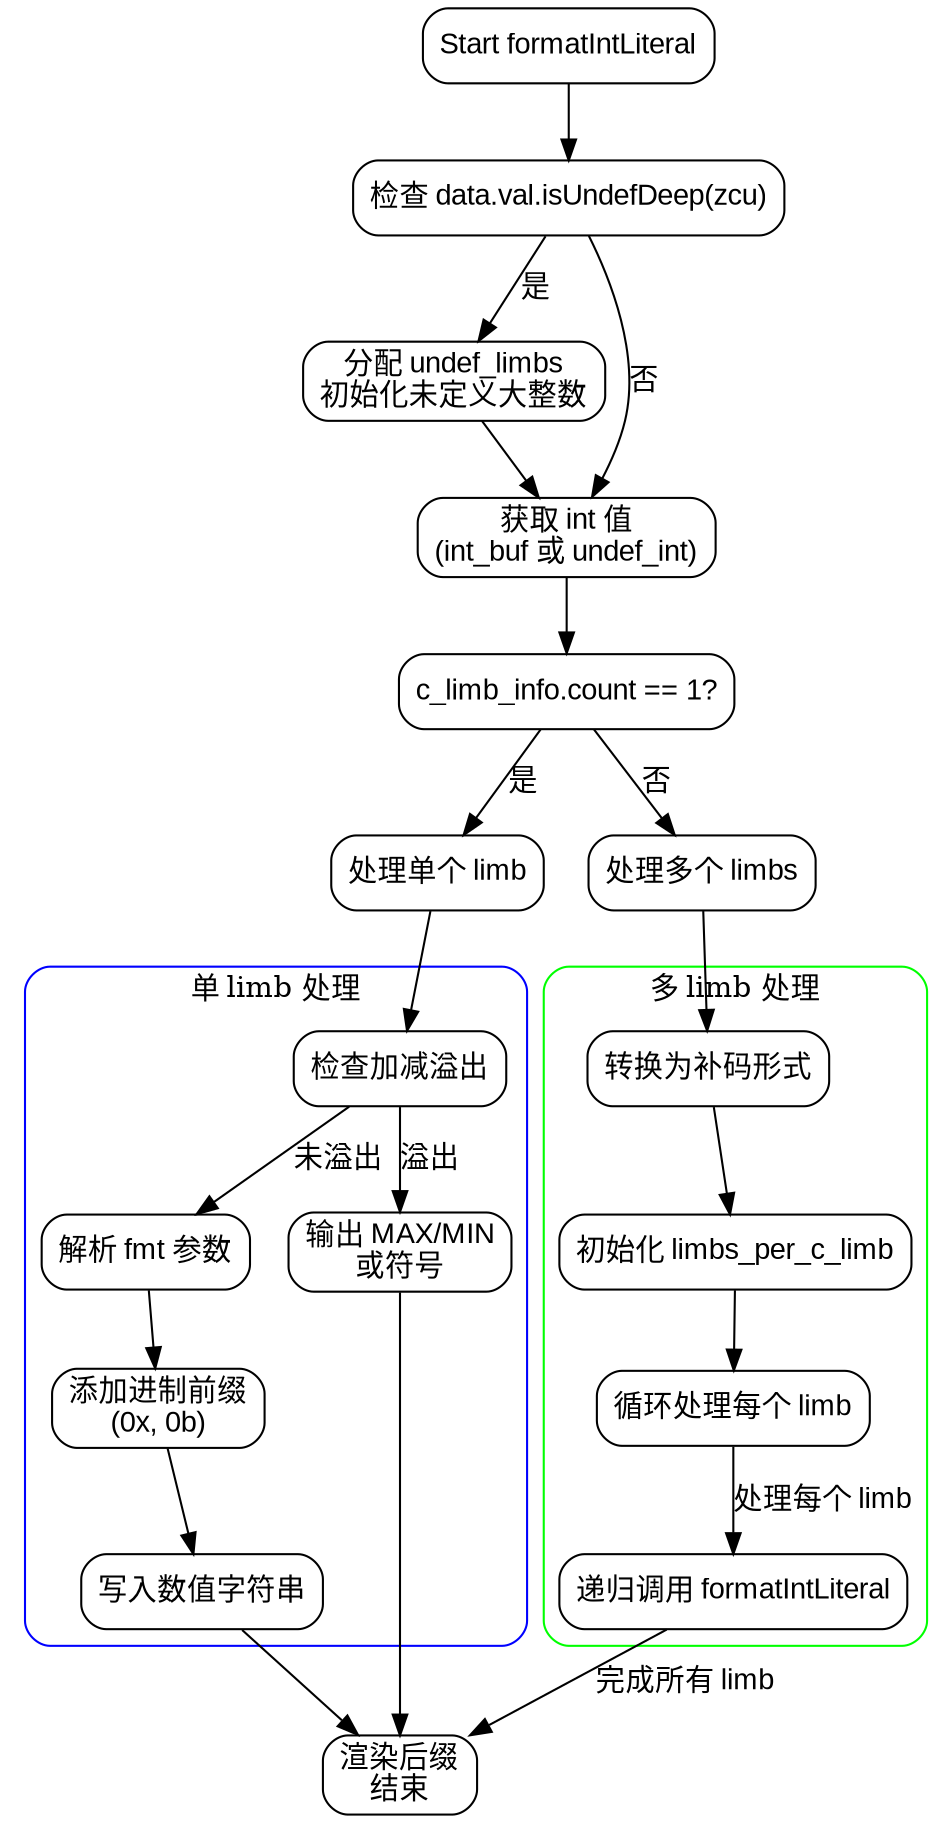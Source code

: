 
digraph flowchart {
    node [shape=rectangle, style="rounded", fontname="Arial"];
    edge [fontname="Arial"];

    start [label="Start formatIntLiteral"];
    check_undef [label="检查 data.val.isUndefDeep(zcu)"];
    handle_undef [label="分配 undef_limbs\n初始化未定义大整数"];
    get_int [label="获取 int 值\n(int_buf 或 undef_int)"];
    check_c_limb_count [label="c_limb_info.count == 1?"];
    handle_single_limb [label="处理单个 limb"];
    handle_multi_limb [label="处理多个 limbs"];
    end [label="渲染后缀\n结束"];

    start -> check_undef;
    check_undef -> handle_undef [label="是"];
    check_undef -> get_int [label="否"];
    handle_undef -> get_int;
    get_int -> check_c_limb_count;

    // 单 limb 分支
    subgraph cluster_single {
        label="单 limb 处理";
        style="rounded";
        color=blue;
        check_overflow [label="检查加减溢出"];
        write_minmax [label="输出 MAX/MIN\n或符号"];
        check_fmt [label="解析 fmt 参数"];
        handle_base [label="添加进制前缀\n(0x, 0b)"];
        write_number [label="写入数值字符串"];
    }

    check_c_limb_count -> handle_single_limb [label="是"];
    handle_single_limb -> check_overflow;
    check_overflow -> write_minmax [label="溢出"];
    check_overflow -> check_fmt [label="未溢出"];
    check_fmt -> handle_base;
    handle_base -> write_number;

    // 多 limb 分支
    subgraph cluster_multi {
        label="多 limb 处理";
        style="rounded";
        color=green;
        convert_twoscomp [label="转换为补码形式"];
        init_limbs [label="初始化 limbs_per_c_limb"];
        loop_limbs [label="循环处理每个 limb"];
        recursive_call [label="递归调用 formatIntLiteral"];
    }

    check_c_limb_count -> handle_multi_limb [label="否"];
    handle_multi_limb -> convert_twoscomp;
    convert_twoscomp -> init_limbs;
    init_limbs -> loop_limbs;
    loop_limbs -> recursive_call [label="处理每个 limb"];

    // 连接公共出口
    write_minmax -> end;
    write_number -> end;
    recursive_call -> end [label="完成所有 limb"];
}
